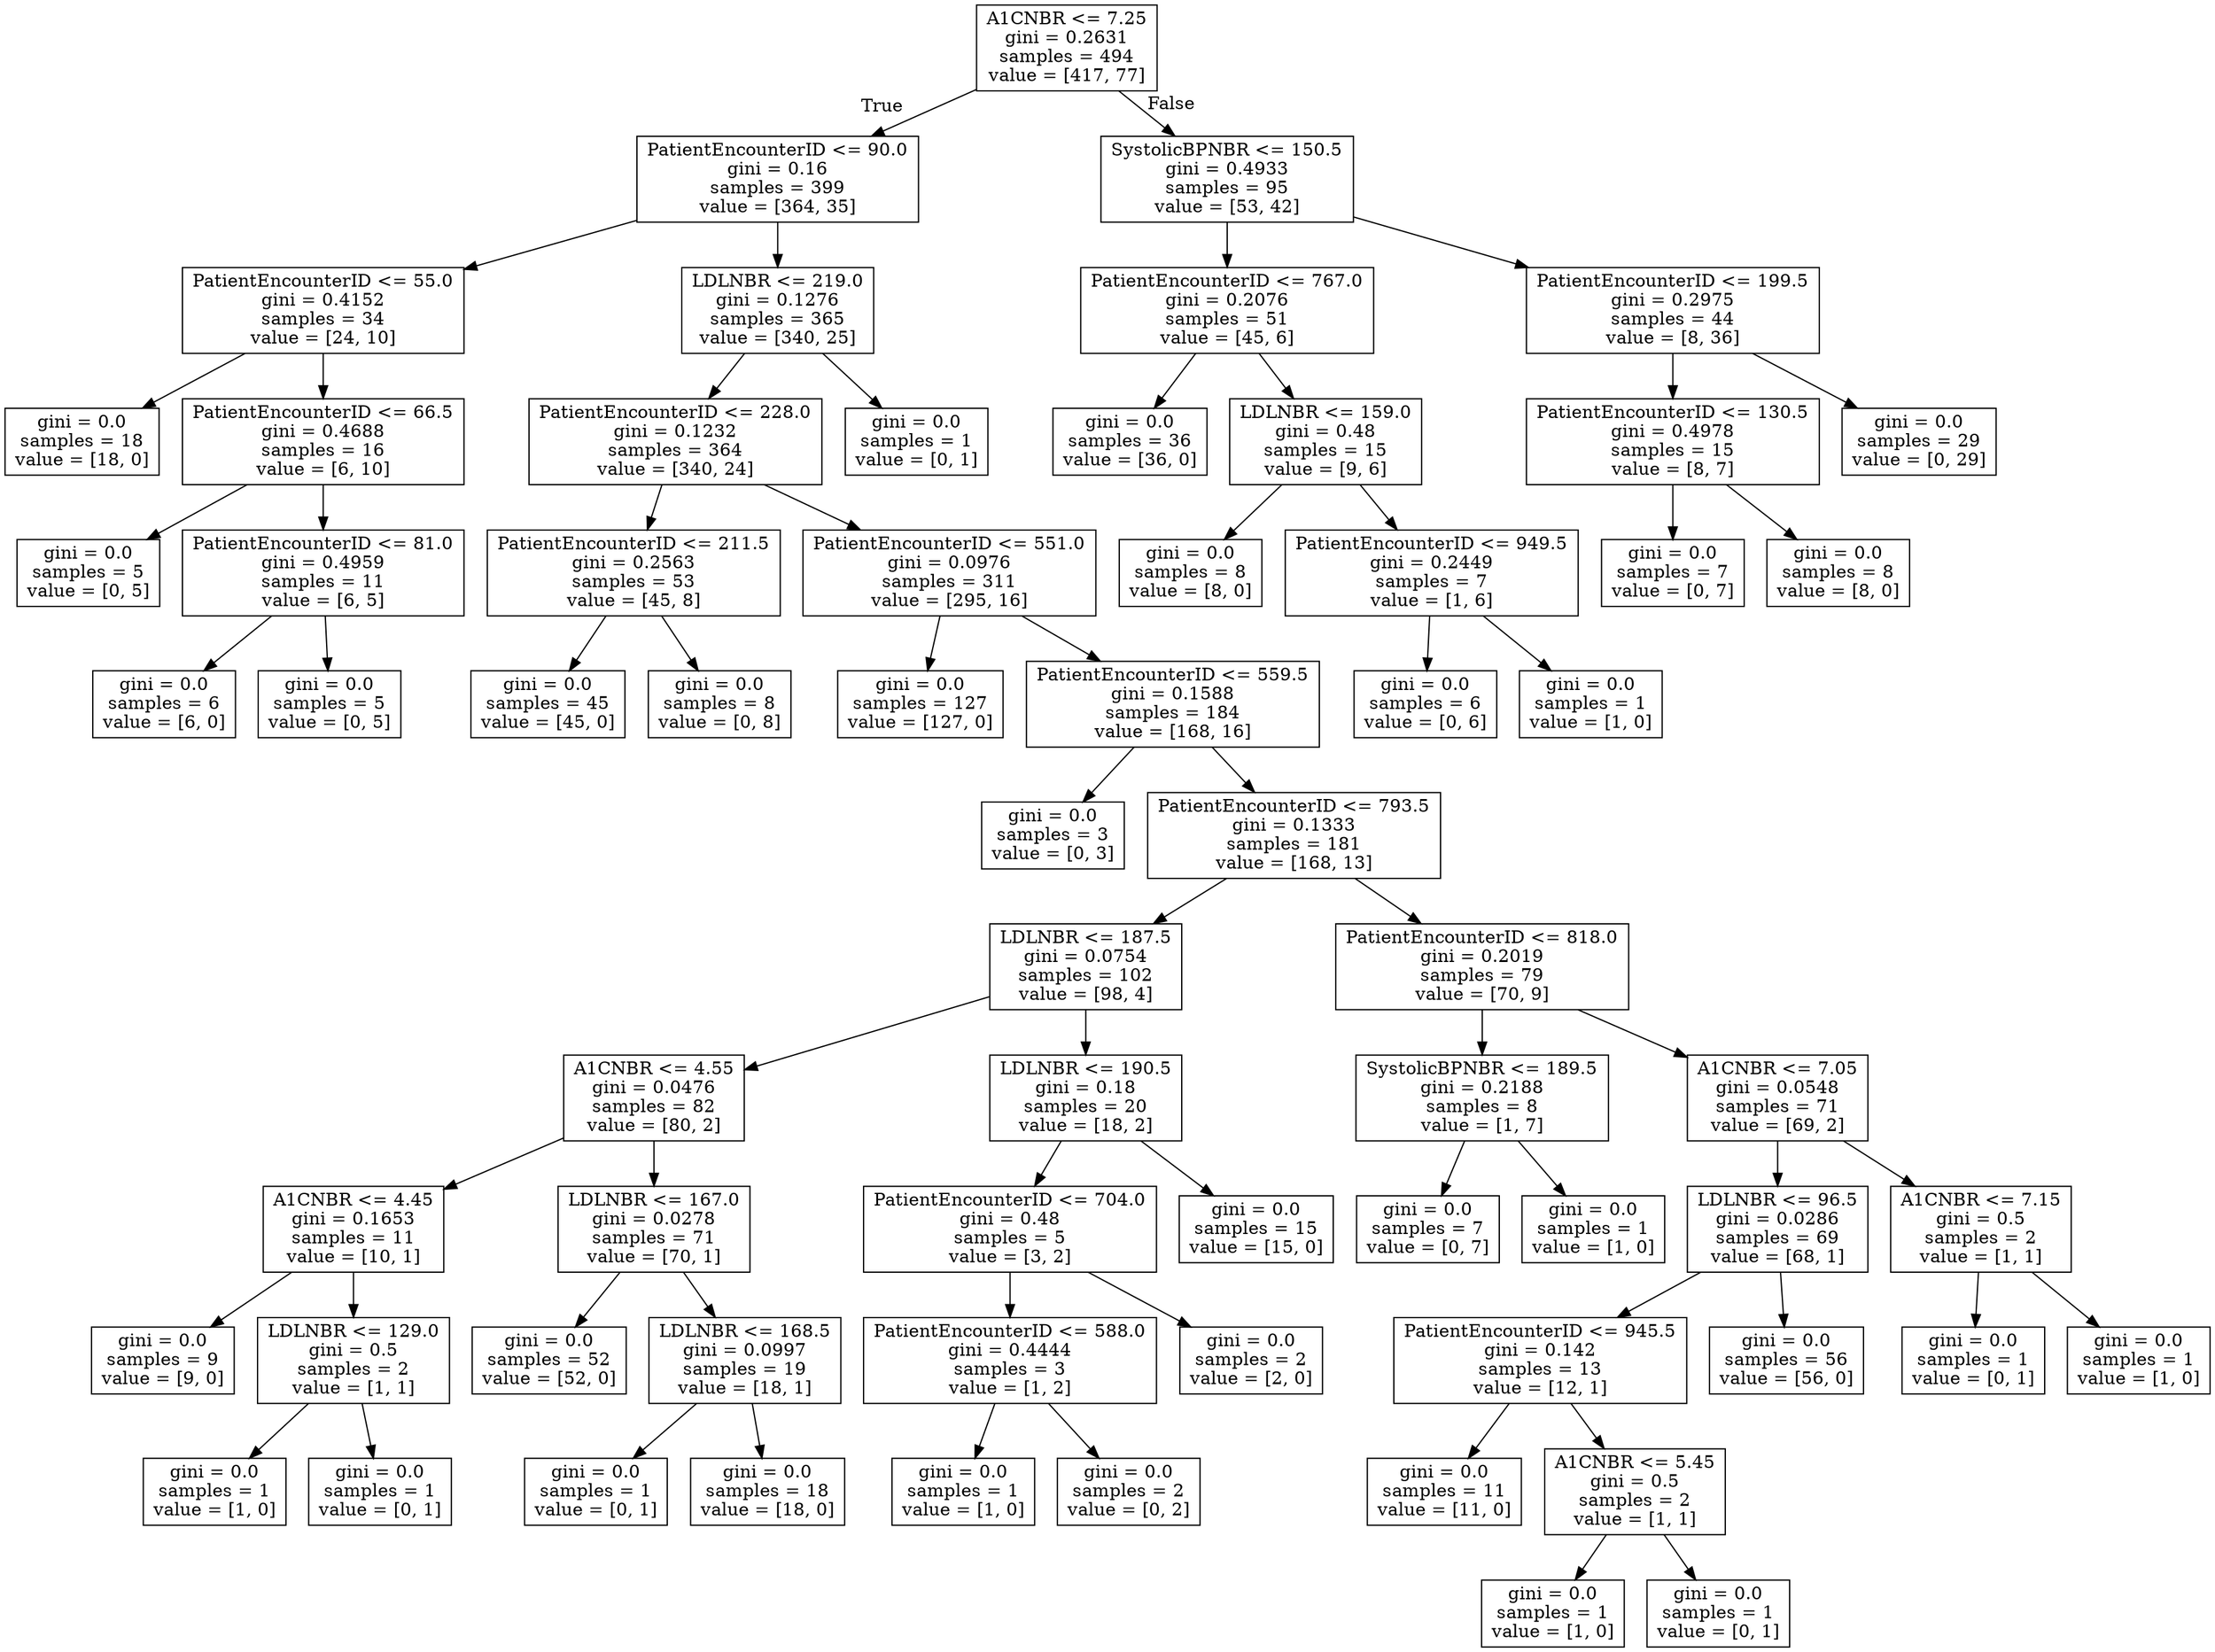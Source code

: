digraph Tree {
node [shape=box] ;
0 [label="A1CNBR <= 7.25\ngini = 0.2631\nsamples = 494\nvalue = [417, 77]"] ;
1 [label="PatientEncounterID <= 90.0\ngini = 0.16\nsamples = 399\nvalue = [364, 35]"] ;
0 -> 1 [labeldistance=2.5, labelangle=45, headlabel="True"] ;
2 [label="PatientEncounterID <= 55.0\ngini = 0.4152\nsamples = 34\nvalue = [24, 10]"] ;
1 -> 2 ;
3 [label="gini = 0.0\nsamples = 18\nvalue = [18, 0]"] ;
2 -> 3 ;
4 [label="PatientEncounterID <= 66.5\ngini = 0.4688\nsamples = 16\nvalue = [6, 10]"] ;
2 -> 4 ;
5 [label="gini = 0.0\nsamples = 5\nvalue = [0, 5]"] ;
4 -> 5 ;
6 [label="PatientEncounterID <= 81.0\ngini = 0.4959\nsamples = 11\nvalue = [6, 5]"] ;
4 -> 6 ;
7 [label="gini = 0.0\nsamples = 6\nvalue = [6, 0]"] ;
6 -> 7 ;
8 [label="gini = 0.0\nsamples = 5\nvalue = [0, 5]"] ;
6 -> 8 ;
9 [label="LDLNBR <= 219.0\ngini = 0.1276\nsamples = 365\nvalue = [340, 25]"] ;
1 -> 9 ;
10 [label="PatientEncounterID <= 228.0\ngini = 0.1232\nsamples = 364\nvalue = [340, 24]"] ;
9 -> 10 ;
11 [label="PatientEncounterID <= 211.5\ngini = 0.2563\nsamples = 53\nvalue = [45, 8]"] ;
10 -> 11 ;
12 [label="gini = 0.0\nsamples = 45\nvalue = [45, 0]"] ;
11 -> 12 ;
13 [label="gini = 0.0\nsamples = 8\nvalue = [0, 8]"] ;
11 -> 13 ;
14 [label="PatientEncounterID <= 551.0\ngini = 0.0976\nsamples = 311\nvalue = [295, 16]"] ;
10 -> 14 ;
15 [label="gini = 0.0\nsamples = 127\nvalue = [127, 0]"] ;
14 -> 15 ;
16 [label="PatientEncounterID <= 559.5\ngini = 0.1588\nsamples = 184\nvalue = [168, 16]"] ;
14 -> 16 ;
17 [label="gini = 0.0\nsamples = 3\nvalue = [0, 3]"] ;
16 -> 17 ;
18 [label="PatientEncounterID <= 793.5\ngini = 0.1333\nsamples = 181\nvalue = [168, 13]"] ;
16 -> 18 ;
19 [label="LDLNBR <= 187.5\ngini = 0.0754\nsamples = 102\nvalue = [98, 4]"] ;
18 -> 19 ;
20 [label="A1CNBR <= 4.55\ngini = 0.0476\nsamples = 82\nvalue = [80, 2]"] ;
19 -> 20 ;
21 [label="A1CNBR <= 4.45\ngini = 0.1653\nsamples = 11\nvalue = [10, 1]"] ;
20 -> 21 ;
22 [label="gini = 0.0\nsamples = 9\nvalue = [9, 0]"] ;
21 -> 22 ;
23 [label="LDLNBR <= 129.0\ngini = 0.5\nsamples = 2\nvalue = [1, 1]"] ;
21 -> 23 ;
24 [label="gini = 0.0\nsamples = 1\nvalue = [1, 0]"] ;
23 -> 24 ;
25 [label="gini = 0.0\nsamples = 1\nvalue = [0, 1]"] ;
23 -> 25 ;
26 [label="LDLNBR <= 167.0\ngini = 0.0278\nsamples = 71\nvalue = [70, 1]"] ;
20 -> 26 ;
27 [label="gini = 0.0\nsamples = 52\nvalue = [52, 0]"] ;
26 -> 27 ;
28 [label="LDLNBR <= 168.5\ngini = 0.0997\nsamples = 19\nvalue = [18, 1]"] ;
26 -> 28 ;
29 [label="gini = 0.0\nsamples = 1\nvalue = [0, 1]"] ;
28 -> 29 ;
30 [label="gini = 0.0\nsamples = 18\nvalue = [18, 0]"] ;
28 -> 30 ;
31 [label="LDLNBR <= 190.5\ngini = 0.18\nsamples = 20\nvalue = [18, 2]"] ;
19 -> 31 ;
32 [label="PatientEncounterID <= 704.0\ngini = 0.48\nsamples = 5\nvalue = [3, 2]"] ;
31 -> 32 ;
33 [label="PatientEncounterID <= 588.0\ngini = 0.4444\nsamples = 3\nvalue = [1, 2]"] ;
32 -> 33 ;
34 [label="gini = 0.0\nsamples = 1\nvalue = [1, 0]"] ;
33 -> 34 ;
35 [label="gini = 0.0\nsamples = 2\nvalue = [0, 2]"] ;
33 -> 35 ;
36 [label="gini = 0.0\nsamples = 2\nvalue = [2, 0]"] ;
32 -> 36 ;
37 [label="gini = 0.0\nsamples = 15\nvalue = [15, 0]"] ;
31 -> 37 ;
38 [label="PatientEncounterID <= 818.0\ngini = 0.2019\nsamples = 79\nvalue = [70, 9]"] ;
18 -> 38 ;
39 [label="SystolicBPNBR <= 189.5\ngini = 0.2188\nsamples = 8\nvalue = [1, 7]"] ;
38 -> 39 ;
40 [label="gini = 0.0\nsamples = 7\nvalue = [0, 7]"] ;
39 -> 40 ;
41 [label="gini = 0.0\nsamples = 1\nvalue = [1, 0]"] ;
39 -> 41 ;
42 [label="A1CNBR <= 7.05\ngini = 0.0548\nsamples = 71\nvalue = [69, 2]"] ;
38 -> 42 ;
43 [label="LDLNBR <= 96.5\ngini = 0.0286\nsamples = 69\nvalue = [68, 1]"] ;
42 -> 43 ;
44 [label="PatientEncounterID <= 945.5\ngini = 0.142\nsamples = 13\nvalue = [12, 1]"] ;
43 -> 44 ;
45 [label="gini = 0.0\nsamples = 11\nvalue = [11, 0]"] ;
44 -> 45 ;
46 [label="A1CNBR <= 5.45\ngini = 0.5\nsamples = 2\nvalue = [1, 1]"] ;
44 -> 46 ;
47 [label="gini = 0.0\nsamples = 1\nvalue = [1, 0]"] ;
46 -> 47 ;
48 [label="gini = 0.0\nsamples = 1\nvalue = [0, 1]"] ;
46 -> 48 ;
49 [label="gini = 0.0\nsamples = 56\nvalue = [56, 0]"] ;
43 -> 49 ;
50 [label="A1CNBR <= 7.15\ngini = 0.5\nsamples = 2\nvalue = [1, 1]"] ;
42 -> 50 ;
51 [label="gini = 0.0\nsamples = 1\nvalue = [0, 1]"] ;
50 -> 51 ;
52 [label="gini = 0.0\nsamples = 1\nvalue = [1, 0]"] ;
50 -> 52 ;
53 [label="gini = 0.0\nsamples = 1\nvalue = [0, 1]"] ;
9 -> 53 ;
54 [label="SystolicBPNBR <= 150.5\ngini = 0.4933\nsamples = 95\nvalue = [53, 42]"] ;
0 -> 54 [labeldistance=2.5, labelangle=-45, headlabel="False"] ;
55 [label="PatientEncounterID <= 767.0\ngini = 0.2076\nsamples = 51\nvalue = [45, 6]"] ;
54 -> 55 ;
56 [label="gini = 0.0\nsamples = 36\nvalue = [36, 0]"] ;
55 -> 56 ;
57 [label="LDLNBR <= 159.0\ngini = 0.48\nsamples = 15\nvalue = [9, 6]"] ;
55 -> 57 ;
58 [label="gini = 0.0\nsamples = 8\nvalue = [8, 0]"] ;
57 -> 58 ;
59 [label="PatientEncounterID <= 949.5\ngini = 0.2449\nsamples = 7\nvalue = [1, 6]"] ;
57 -> 59 ;
60 [label="gini = 0.0\nsamples = 6\nvalue = [0, 6]"] ;
59 -> 60 ;
61 [label="gini = 0.0\nsamples = 1\nvalue = [1, 0]"] ;
59 -> 61 ;
62 [label="PatientEncounterID <= 199.5\ngini = 0.2975\nsamples = 44\nvalue = [8, 36]"] ;
54 -> 62 ;
63 [label="PatientEncounterID <= 130.5\ngini = 0.4978\nsamples = 15\nvalue = [8, 7]"] ;
62 -> 63 ;
64 [label="gini = 0.0\nsamples = 7\nvalue = [0, 7]"] ;
63 -> 64 ;
65 [label="gini = 0.0\nsamples = 8\nvalue = [8, 0]"] ;
63 -> 65 ;
66 [label="gini = 0.0\nsamples = 29\nvalue = [0, 29]"] ;
62 -> 66 ;
}